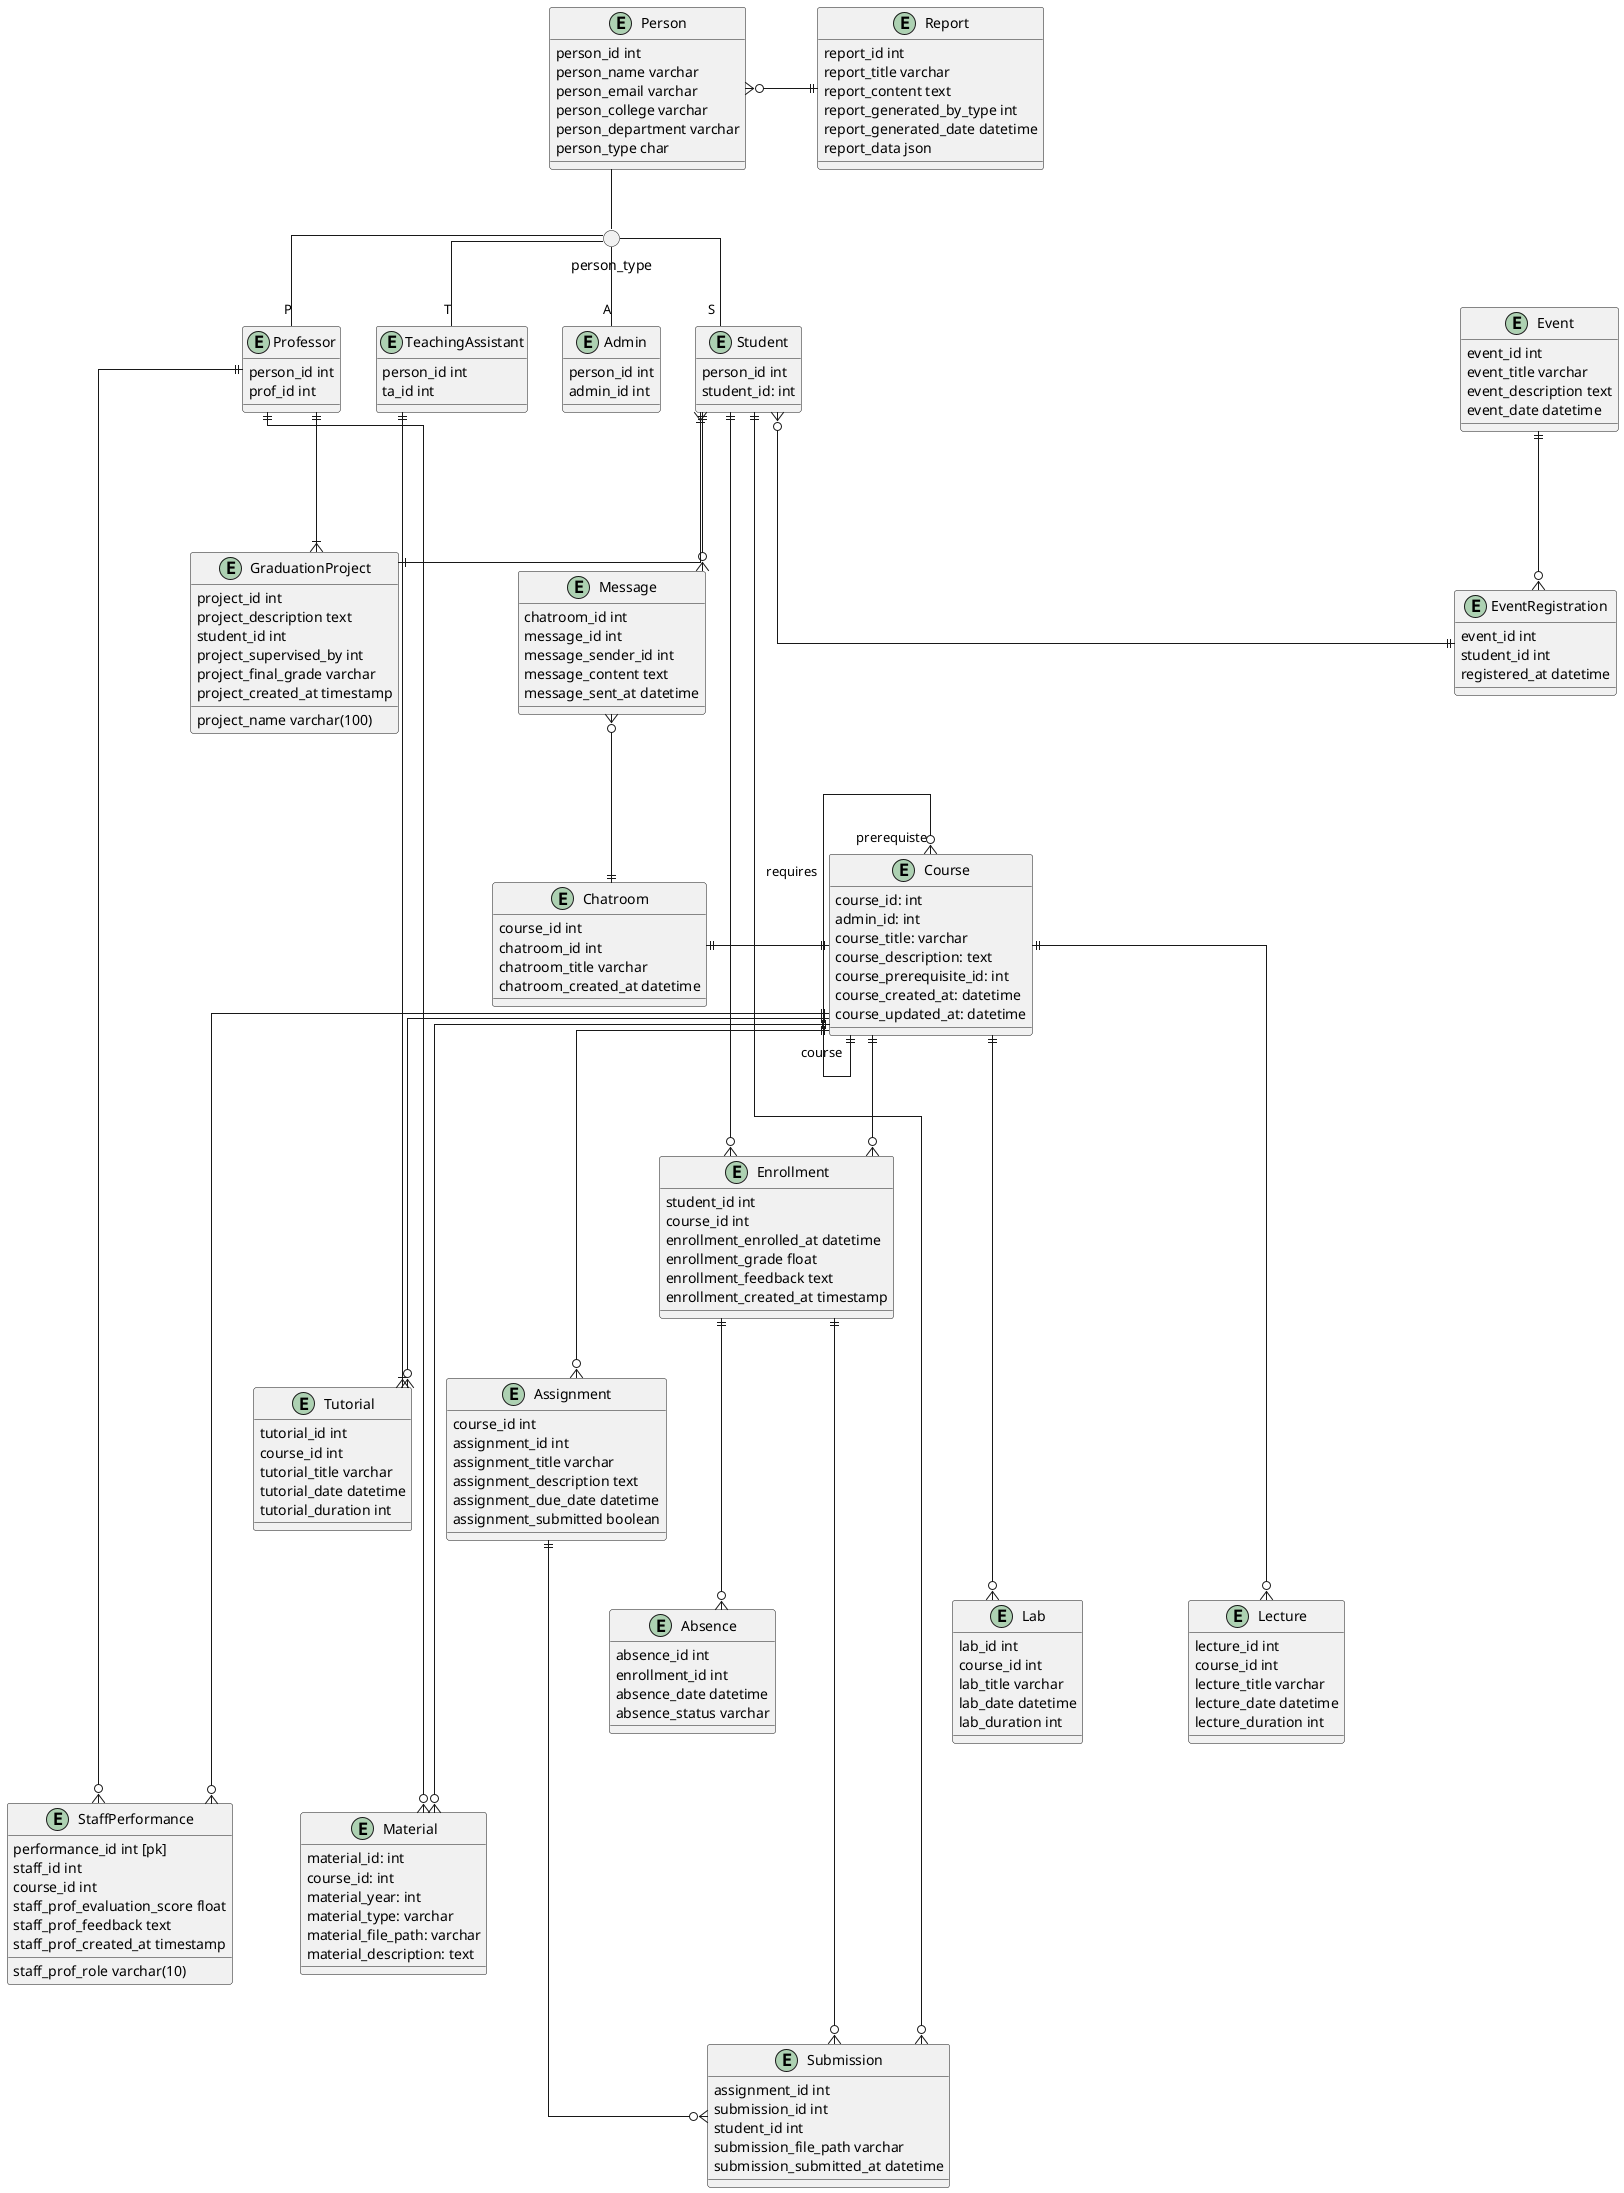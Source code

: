 @startuml

together {
    () person_type

    entity Person {
        person_id int
        person_name varchar
        person_email varchar
        person_college varchar
        person_department varchar
        person_type char
    }

    entity Professor {
        person_id int
        prof_id int
    }

    entity Student {
        person_id int
        student_id: int 
    }

    entity TeachingAssistant {
        person_id int
        ta_id int
    }

    entity Admin {
        person_id int
        admin_id int
    }
}

entity Course {
    course_id: int 
    admin_id: int 
    course_title: varchar 
    course_description: text 
    course_prerequisite_id: int 
    course_created_at: datetime 
    course_updated_at: datetime 
}

entity Material {
    material_id: int  
    course_id: int 
    material_year: int 
    material_type: varchar 
    material_file_path: varchar 
    material_description: text 
}

entity Lecture {
    lecture_id int  
    course_id int 
    lecture_title varchar 
    lecture_date datetime 
    lecture_duration int 
}

entity Lab {
    lab_id int  
    course_id int 
    lab_title varchar 
    lab_date datetime 
    lab_duration int 
}

entity Tutorial {
    tutorial_id int  
    course_id int 
    tutorial_title varchar 
    tutorial_date datetime 
    tutorial_duration int 
}

entity Assignment {
    course_id int 
    assignment_id int  
    assignment_title varchar 
    assignment_description text 
    assignment_due_date datetime 
    assignment_submitted boolean 
}

entity Absence {
    absence_id int 
    enrollment_id int
    absence_date datetime
    absence_status varchar 
}

entity Event {
    event_id int 
    event_title varchar
    event_description text
    event_date datetime
    ' event_created_by int TODO: Is that an admin's ID ?
}

entity Enrollment {
    student_id int 
    course_id int 
    enrollment_enrolled_at datetime
    enrollment_grade float
    enrollment_feedback text
    enrollment_created_at timestamp 
}

entity Chatroom {
    course_id int 
    chatroom_id int 
    chatroom_title varchar 
    chatroom_created_at datetime
}

entity Message {
    chatroom_id int 
    message_id int 
    message_sender_id int 
    message_content text
    message_sent_at datetime
}

entity Submission {
    assignment_id int 
    submission_id int 
    student_id int 
    submission_file_path varchar
    submission_submitted_at datetime
}


entity EventRegistration {
    event_id int 
    student_id int 
    registered_at datetime
}

entity StaffPerformance {
    performance_id int [pk]
    staff_id int 
    course_id int 
    ' Professor, TA
    staff_prof_role varchar(10) 
    ' e.g., based on student feedback or other metrics
    staff_prof_evaluation_score float 
    staff_prof_feedback text
    staff_prof_created_at timestamp 
}

entity Report {
    report_id int 
    report_title varchar
    report_content text
    ' 0 for student, 1 for staff
    report_generated_by_type int
    ' This requires a specialisation hierarchy
    ' report_generated_by_id int [ref: > Staff.id, ref: > Student.id]// Refers to either student_id or staff_id based on type
    report_generated_date datetime
    report_data json
}

entity GraduationProject {
    project_id int 
    project_name varchar(100)
    project_description text
    student_id int 
    project_supervised_by int 
    project_final_grade varchar
    project_created_at timestamp 
}


' TODO: Decide on that
' entity Timetable {
'     timetable_id int 
'     course_id int [ref: < Course.id]
'     instructor_id int [ref: < Staff.id]
'     room_id int [ref: < Rooms.room_id]
'     timeslot_id int [ref: < Timeslots.timeslot_id]
'     timetable_section_id int
'     timetable_created_at timestamp 
' }
' 
' Table Timeslots {
' timeslot_id int [pk]
' start_time time
'     end_time time
'     day varchar(10) // Monday, Tuesday, etc.
' }
' 
' Table Rooms {
' room_id int [pk]
' room_name varchar(50)
' capacity int
' equipment json
' }

skinparam linetype ortho


Person -- person_type
person_type -- "S" Student
person_type -- "P" Professor
person_type - "T" TeachingAssistant
person_type - "A" Admin

Student -[hidden]> Professor
Professor -[hidden]> TeachingAssistant
TeachingAssistant -[hidden]> Admin

Student }o---|| EventRegistration
Student ||---o{ Submission
Student ||---o{ Message
Student }|---|| GraduationProject
Student ||---o{ Enrollment
Professor ||---|{ GraduationProject
Professor ||---o{ StaffPerformance
Professor ||---o{ Material
Course "prerequiste" }o----|| "course" Course: requires
Course ||---o{ Enrollment
Course ||----o{ Assignment
Course ||----o{ Tutorial
Course ||-----o{ Lab
Course ||-----o{ Lecture
Course ||------o{ Material
Course ||------o{ StaffPerformance
TeachingAssistant ||----|{ Tutorial
Enrollment ||---o{ Submission
Enrollment ||---o{ Absence
Event ||---o{ EventRegistration
Message }o---|| Chatroom
Assignment ||----o{ Submission
Person }o-|| Report
Chatroom ||-|| Course

@enduml
